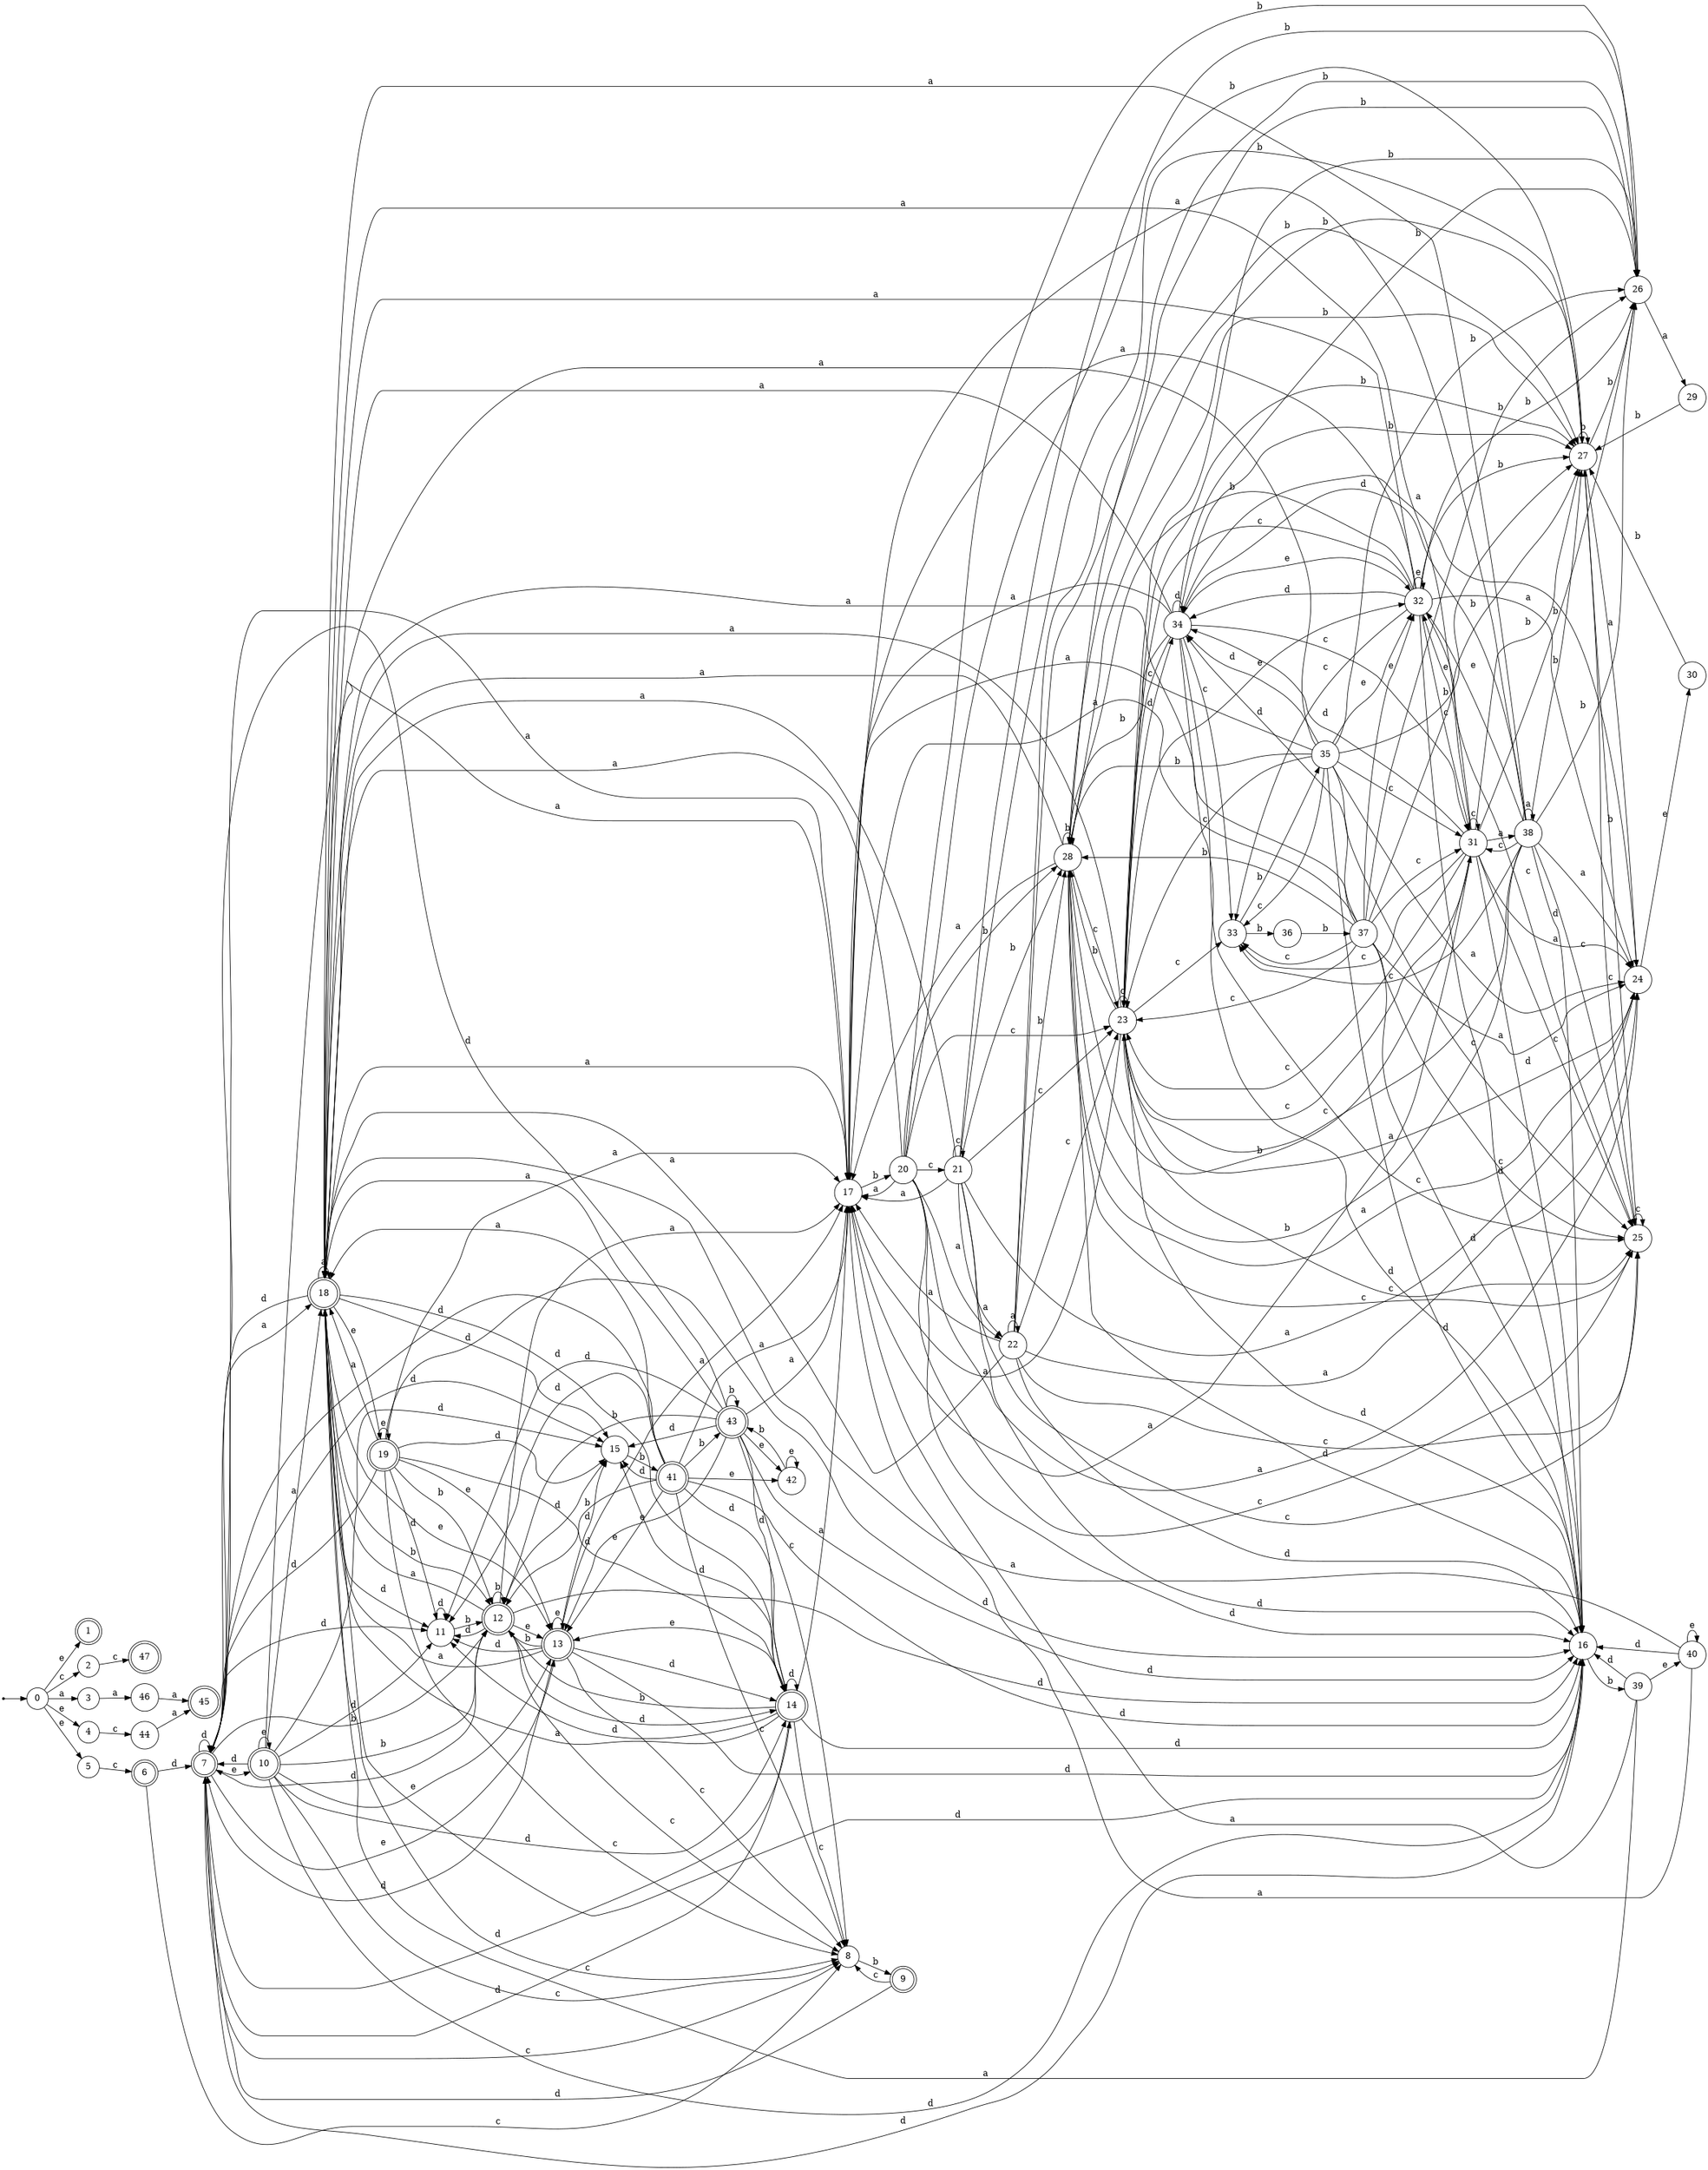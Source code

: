 digraph finite_state_machine {
rankdir=LR;
size="20,20";
node [shape = point]; "dummy0"
node [shape = circle]; "0";
"dummy0" -> "0";
node [shape = doublecircle]; "1";node [shape = circle]; "2";
node [shape = circle]; "3";
node [shape = circle]; "4";
node [shape = circle]; "5";
node [shape = doublecircle]; "6";node [shape = doublecircle]; "7";node [shape = circle]; "8";
node [shape = doublecircle]; "9";node [shape = doublecircle]; "10";node [shape = circle]; "11";
node [shape = doublecircle]; "12";node [shape = doublecircle]; "13";node [shape = doublecircle]; "14";node [shape = circle]; "15";
node [shape = circle]; "16";
node [shape = circle]; "17";
node [shape = doublecircle]; "18";node [shape = doublecircle]; "19";node [shape = circle]; "20";
node [shape = circle]; "21";
node [shape = circle]; "22";
node [shape = circle]; "23";
node [shape = circle]; "24";
node [shape = circle]; "25";
node [shape = circle]; "26";
node [shape = circle]; "27";
node [shape = circle]; "28";
node [shape = circle]; "29";
node [shape = circle]; "30";
node [shape = circle]; "31";
node [shape = circle]; "32";
node [shape = circle]; "33";
node [shape = circle]; "34";
node [shape = circle]; "35";
node [shape = circle]; "36";
node [shape = circle]; "37";
node [shape = circle]; "38";
node [shape = circle]; "39";
node [shape = circle]; "40";
node [shape = doublecircle]; "41";node [shape = circle]; "42";
node [shape = doublecircle]; "43";node [shape = circle]; "44";
node [shape = doublecircle]; "45";node [shape = circle]; "46";
node [shape = doublecircle]; "47";"0" -> "1" [label = "e"];
 "0" -> "4" [label = "e"];
 "0" -> "5" [label = "e"];
 "0" -> "2" [label = "c"];
 "0" -> "3" [label = "a"];
 "5" -> "6" [label = "c"];
 "6" -> "7" [label = "d"];
 "6" -> "8" [label = "c"];
 "8" -> "9" [label = "b"];
 "9" -> "8" [label = "c"];
 "9" -> "7" [label = "d"];
 "7" -> "16" [label = "d"];
 "7" -> "7" [label = "d"];
 "7" -> "11" [label = "d"];
 "7" -> "14" [label = "d"];
 "7" -> "15" [label = "d"];
 "7" -> "10" [label = "e"];
 "7" -> "13" [label = "e"];
 "7" -> "12" [label = "b"];
 "7" -> "17" [label = "a"];
 "7" -> "18" [label = "a"];
 "7" -> "8" [label = "c"];
 "18" -> "17" [label = "a"];
 "18" -> "18" [label = "a"];
 "18" -> "16" [label = "d"];
 "18" -> "7" [label = "d"];
 "18" -> "11" [label = "d"];
 "18" -> "14" [label = "d"];
 "18" -> "15" [label = "d"];
 "18" -> "19" [label = "e"];
 "18" -> "13" [label = "e"];
 "18" -> "12" [label = "b"];
 "18" -> "8" [label = "c"];
 "19" -> "19" [label = "e"];
 "19" -> "13" [label = "e"];
 "19" -> "16" [label = "d"];
 "19" -> "7" [label = "d"];
 "19" -> "11" [label = "d"];
 "19" -> "14" [label = "d"];
 "19" -> "15" [label = "d"];
 "19" -> "17" [label = "a"];
 "19" -> "18" [label = "a"];
 "19" -> "12" [label = "b"];
 "19" -> "8" [label = "c"];
 "17" -> "20" [label = "b"];
 "20" -> "24" [label = "a"];
 "20" -> "17" [label = "a"];
 "20" -> "18" [label = "a"];
 "20" -> "22" [label = "a"];
 "20" -> "25" [label = "c"];
 "20" -> "21" [label = "c"];
 "20" -> "23" [label = "c"];
 "20" -> "26" [label = "b"];
 "20" -> "27" [label = "b"];
 "20" -> "28" [label = "b"];
 "20" -> "16" [label = "d"];
 "28" -> "26" [label = "b"];
 "28" -> "27" [label = "b"];
 "28" -> "28" [label = "b"];
 "28" -> "24" [label = "a"];
 "28" -> "17" [label = "a"];
 "28" -> "18" [label = "a"];
 "28" -> "25" [label = "c"];
 "28" -> "23" [label = "c"];
 "28" -> "16" [label = "d"];
 "27" -> "26" [label = "b"];
 "27" -> "27" [label = "b"];
 "27" -> "28" [label = "b"];
 "27" -> "24" [label = "a"];
 "27" -> "25" [label = "c"];
 "26" -> "29" [label = "a"];
 "29" -> "27" [label = "b"];
 "25" -> "25" [label = "c"];
 "25" -> "27" [label = "b"];
 "24" -> "30" [label = "e"];
 "30" -> "27" [label = "b"];
 "23" -> "33" [label = "c"];
 "23" -> "31" [label = "c"];
 "23" -> "25" [label = "c"];
 "23" -> "23" [label = "c"];
 "23" -> "32" [label = "e"];
 "23" -> "16" [label = "d"];
 "23" -> "34" [label = "d"];
 "23" -> "24" [label = "a"];
 "23" -> "17" [label = "a"];
 "23" -> "18" [label = "a"];
 "23" -> "26" [label = "b"];
 "23" -> "27" [label = "b"];
 "23" -> "28" [label = "b"];
 "34" -> "16" [label = "d"];
 "34" -> "34" [label = "d"];
 "34" -> "33" [label = "c"];
 "34" -> "23" [label = "c"];
 "34" -> "25" [label = "c"];
 "34" -> "31" [label = "c"];
 "34" -> "32" [label = "e"];
 "34" -> "24" [label = "a"];
 "34" -> "17" [label = "a"];
 "34" -> "18" [label = "a"];
 "34" -> "26" [label = "b"];
 "34" -> "27" [label = "b"];
 "34" -> "28" [label = "b"];
 "33" -> "35" [label = "b"];
 "33" -> "36" [label = "b"];
 "36" -> "37" [label = "b"];
 "37" -> "33" [label = "c"];
 "37" -> "23" [label = "c"];
 "37" -> "25" [label = "c"];
 "37" -> "31" [label = "c"];
 "37" -> "32" [label = "e"];
 "37" -> "16" [label = "d"];
 "37" -> "34" [label = "d"];
 "37" -> "24" [label = "a"];
 "37" -> "17" [label = "a"];
 "37" -> "18" [label = "a"];
 "37" -> "26" [label = "b"];
 "37" -> "27" [label = "b"];
 "37" -> "28" [label = "b"];
 "35" -> "33" [label = "c"];
 "35" -> "23" [label = "c"];
 "35" -> "25" [label = "c"];
 "35" -> "31" [label = "c"];
 "35" -> "32" [label = "e"];
 "35" -> "16" [label = "d"];
 "35" -> "34" [label = "d"];
 "35" -> "24" [label = "a"];
 "35" -> "17" [label = "a"];
 "35" -> "18" [label = "a"];
 "35" -> "26" [label = "b"];
 "35" -> "27" [label = "b"];
 "35" -> "28" [label = "b"];
 "32" -> "32" [label = "e"];
 "32" -> "33" [label = "c"];
 "32" -> "23" [label = "c"];
 "32" -> "25" [label = "c"];
 "32" -> "31" [label = "c"];
 "32" -> "16" [label = "d"];
 "32" -> "34" [label = "d"];
 "32" -> "24" [label = "a"];
 "32" -> "17" [label = "a"];
 "32" -> "18" [label = "a"];
 "32" -> "26" [label = "b"];
 "32" -> "27" [label = "b"];
 "32" -> "28" [label = "b"];
 "31" -> "33" [label = "c"];
 "31" -> "23" [label = "c"];
 "31" -> "25" [label = "c"];
 "31" -> "31" [label = "c"];
 "31" -> "24" [label = "a"];
 "31" -> "17" [label = "a"];
 "31" -> "18" [label = "a"];
 "31" -> "38" [label = "a"];
 "31" -> "32" [label = "e"];
 "31" -> "16" [label = "d"];
 "31" -> "34" [label = "d"];
 "31" -> "26" [label = "b"];
 "31" -> "27" [label = "b"];
 "31" -> "28" [label = "b"];
 "38" -> "24" [label = "a"];
 "38" -> "17" [label = "a"];
 "38" -> "18" [label = "a"];
 "38" -> "38" [label = "a"];
 "38" -> "33" [label = "c"];
 "38" -> "23" [label = "c"];
 "38" -> "25" [label = "c"];
 "38" -> "31" [label = "c"];
 "38" -> "32" [label = "e"];
 "38" -> "16" [label = "d"];
 "38" -> "34" [label = "d"];
 "38" -> "26" [label = "b"];
 "38" -> "27" [label = "b"];
 "38" -> "28" [label = "b"];
 "22" -> "24" [label = "a"];
 "22" -> "17" [label = "a"];
 "22" -> "18" [label = "a"];
 "22" -> "22" [label = "a"];
 "22" -> "25" [label = "c"];
 "22" -> "23" [label = "c"];
 "22" -> "26" [label = "b"];
 "22" -> "27" [label = "b"];
 "22" -> "28" [label = "b"];
 "22" -> "16" [label = "d"];
 "21" -> "25" [label = "c"];
 "21" -> "21" [label = "c"];
 "21" -> "23" [label = "c"];
 "21" -> "24" [label = "a"];
 "21" -> "17" [label = "a"];
 "21" -> "18" [label = "a"];
 "21" -> "22" [label = "a"];
 "21" -> "26" [label = "b"];
 "21" -> "27" [label = "b"];
 "21" -> "28" [label = "b"];
 "21" -> "16" [label = "d"];
 "16" -> "39" [label = "b"];
 "39" -> "16" [label = "d"];
 "39" -> "40" [label = "e"];
 "39" -> "17" [label = "a"];
 "39" -> "18" [label = "a"];
 "40" -> "40" [label = "e"];
 "40" -> "16" [label = "d"];
 "40" -> "17" [label = "a"];
 "40" -> "18" [label = "a"];
 "15" -> "41" [label = "b"];
 "41" -> "16" [label = "d"];
 "41" -> "7" [label = "d"];
 "41" -> "11" [label = "d"];
 "41" -> "14" [label = "d"];
 "41" -> "15" [label = "d"];
 "41" -> "42" [label = "e"];
 "41" -> "13" [label = "e"];
 "41" -> "43" [label = "b"];
 "41" -> "12" [label = "b"];
 "41" -> "17" [label = "a"];
 "41" -> "18" [label = "a"];
 "41" -> "8" [label = "c"];
 "43" -> "43" [label = "b"];
 "43" -> "12" [label = "b"];
 "43" -> "42" [label = "e"];
 "43" -> "13" [label = "e"];
 "43" -> "16" [label = "d"];
 "43" -> "7" [label = "d"];
 "43" -> "11" [label = "d"];
 "43" -> "14" [label = "d"];
 "43" -> "15" [label = "d"];
 "43" -> "17" [label = "a"];
 "43" -> "18" [label = "a"];
 "43" -> "8" [label = "c"];
 "42" -> "42" [label = "e"];
 "42" -> "43" [label = "b"];
 "14" -> "16" [label = "d"];
 "14" -> "7" [label = "d"];
 "14" -> "11" [label = "d"];
 "14" -> "14" [label = "d"];
 "14" -> "15" [label = "d"];
 "14" -> "12" [label = "b"];
 "14" -> "13" [label = "e"];
 "14" -> "17" [label = "a"];
 "14" -> "18" [label = "a"];
 "14" -> "8" [label = "c"];
 "13" -> "13" [label = "e"];
 "13" -> "16" [label = "d"];
 "13" -> "7" [label = "d"];
 "13" -> "11" [label = "d"];
 "13" -> "14" [label = "d"];
 "13" -> "15" [label = "d"];
 "13" -> "12" [label = "b"];
 "13" -> "17" [label = "a"];
 "13" -> "18" [label = "a"];
 "13" -> "8" [label = "c"];
 "12" -> "12" [label = "b"];
 "12" -> "16" [label = "d"];
 "12" -> "7" [label = "d"];
 "12" -> "11" [label = "d"];
 "12" -> "14" [label = "d"];
 "12" -> "15" [label = "d"];
 "12" -> "13" [label = "e"];
 "12" -> "17" [label = "a"];
 "12" -> "18" [label = "a"];
 "12" -> "8" [label = "c"];
 "11" -> "11" [label = "d"];
 "11" -> "12" [label = "b"];
 "10" -> "10" [label = "e"];
 "10" -> "13" [label = "e"];
 "10" -> "16" [label = "d"];
 "10" -> "7" [label = "d"];
 "10" -> "11" [label = "d"];
 "10" -> "14" [label = "d"];
 "10" -> "15" [label = "d"];
 "10" -> "12" [label = "b"];
 "10" -> "17" [label = "a"];
 "10" -> "18" [label = "a"];
 "10" -> "8" [label = "c"];
 "4" -> "44" [label = "c"];
 "44" -> "45" [label = "a"];
 "3" -> "46" [label = "a"];
 "46" -> "45" [label = "a"];
 "2" -> "47" [label = "c"];
 }
